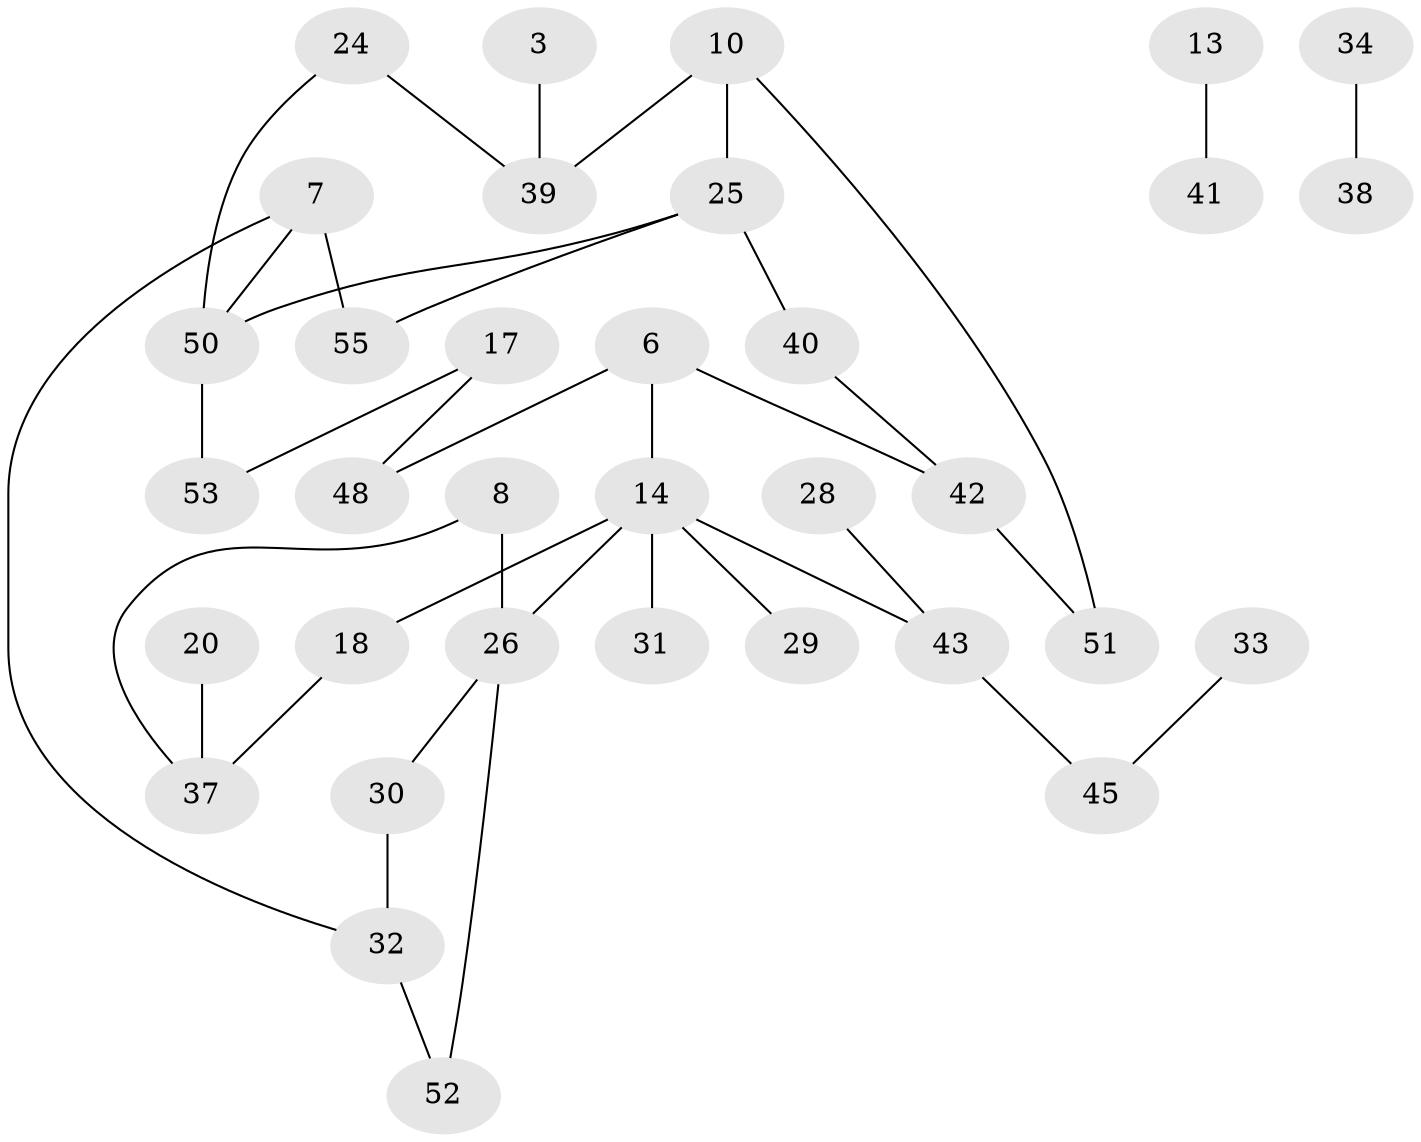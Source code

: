 // original degree distribution, {3: 0.16964285714285715, 1: 0.4107142857142857, 5: 0.026785714285714284, 0: 0.11607142857142858, 2: 0.24107142857142858, 4: 0.026785714285714284, 6: 0.008928571428571428}
// Generated by graph-tools (version 1.1) at 2025/00/03/09/25 03:00:40]
// undirected, 34 vertices, 38 edges
graph export_dot {
graph [start="1"]
  node [color=gray90,style=filled];
  3;
  6;
  7;
  8;
  10;
  13;
  14;
  17;
  18;
  20;
  24;
  25;
  26;
  28;
  29;
  30;
  31;
  32;
  33;
  34;
  37;
  38;
  39;
  40;
  41;
  42;
  43;
  45;
  48;
  50;
  51;
  52;
  53;
  55;
  3 -- 39 [weight=1.0];
  6 -- 14 [weight=1.0];
  6 -- 42 [weight=1.0];
  6 -- 48 [weight=1.0];
  7 -- 32 [weight=1.0];
  7 -- 50 [weight=1.0];
  7 -- 55 [weight=1.0];
  8 -- 26 [weight=1.0];
  8 -- 37 [weight=1.0];
  10 -- 25 [weight=1.0];
  10 -- 39 [weight=1.0];
  10 -- 51 [weight=1.0];
  13 -- 41 [weight=1.0];
  14 -- 18 [weight=1.0];
  14 -- 26 [weight=1.0];
  14 -- 29 [weight=1.0];
  14 -- 31 [weight=1.0];
  14 -- 43 [weight=1.0];
  17 -- 48 [weight=1.0];
  17 -- 53 [weight=1.0];
  18 -- 37 [weight=1.0];
  20 -- 37 [weight=1.0];
  24 -- 39 [weight=1.0];
  24 -- 50 [weight=1.0];
  25 -- 40 [weight=2.0];
  25 -- 50 [weight=1.0];
  25 -- 55 [weight=1.0];
  26 -- 30 [weight=1.0];
  26 -- 52 [weight=1.0];
  28 -- 43 [weight=1.0];
  30 -- 32 [weight=1.0];
  32 -- 52 [weight=1.0];
  33 -- 45 [weight=1.0];
  34 -- 38 [weight=1.0];
  40 -- 42 [weight=1.0];
  42 -- 51 [weight=1.0];
  43 -- 45 [weight=1.0];
  50 -- 53 [weight=1.0];
}
